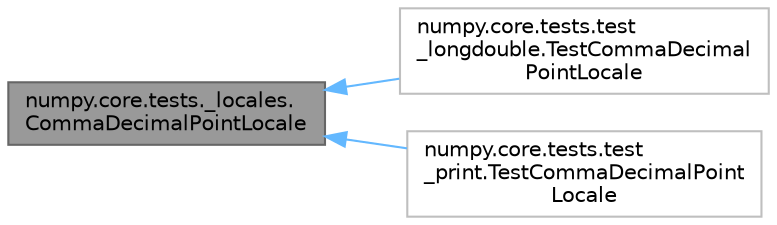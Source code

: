 digraph "numpy.core.tests._locales.CommaDecimalPointLocale"
{
 // LATEX_PDF_SIZE
  bgcolor="transparent";
  edge [fontname=Helvetica,fontsize=10,labelfontname=Helvetica,labelfontsize=10];
  node [fontname=Helvetica,fontsize=10,shape=box,height=0.2,width=0.4];
  rankdir="LR";
  Node1 [id="Node000001",label="numpy.core.tests._locales.\lCommaDecimalPointLocale",height=0.2,width=0.4,color="gray40", fillcolor="grey60", style="filled", fontcolor="black",tooltip=" "];
  Node1 -> Node2 [id="edge1_Node000001_Node000002",dir="back",color="steelblue1",style="solid",tooltip=" "];
  Node2 [id="Node000002",label="numpy.core.tests.test\l_longdouble.TestCommaDecimal\lPointLocale",height=0.2,width=0.4,color="grey75", fillcolor="white", style="filled",URL="$dc/d04/classnumpy_1_1core_1_1tests_1_1test__longdouble_1_1TestCommaDecimalPointLocale.html",tooltip=" "];
  Node1 -> Node3 [id="edge2_Node000001_Node000003",dir="back",color="steelblue1",style="solid",tooltip=" "];
  Node3 [id="Node000003",label="numpy.core.tests.test\l_print.TestCommaDecimalPoint\lLocale",height=0.2,width=0.4,color="grey75", fillcolor="white", style="filled",URL="$da/d0c/classnumpy_1_1core_1_1tests_1_1test__print_1_1TestCommaDecimalPointLocale.html",tooltip=" "];
}
